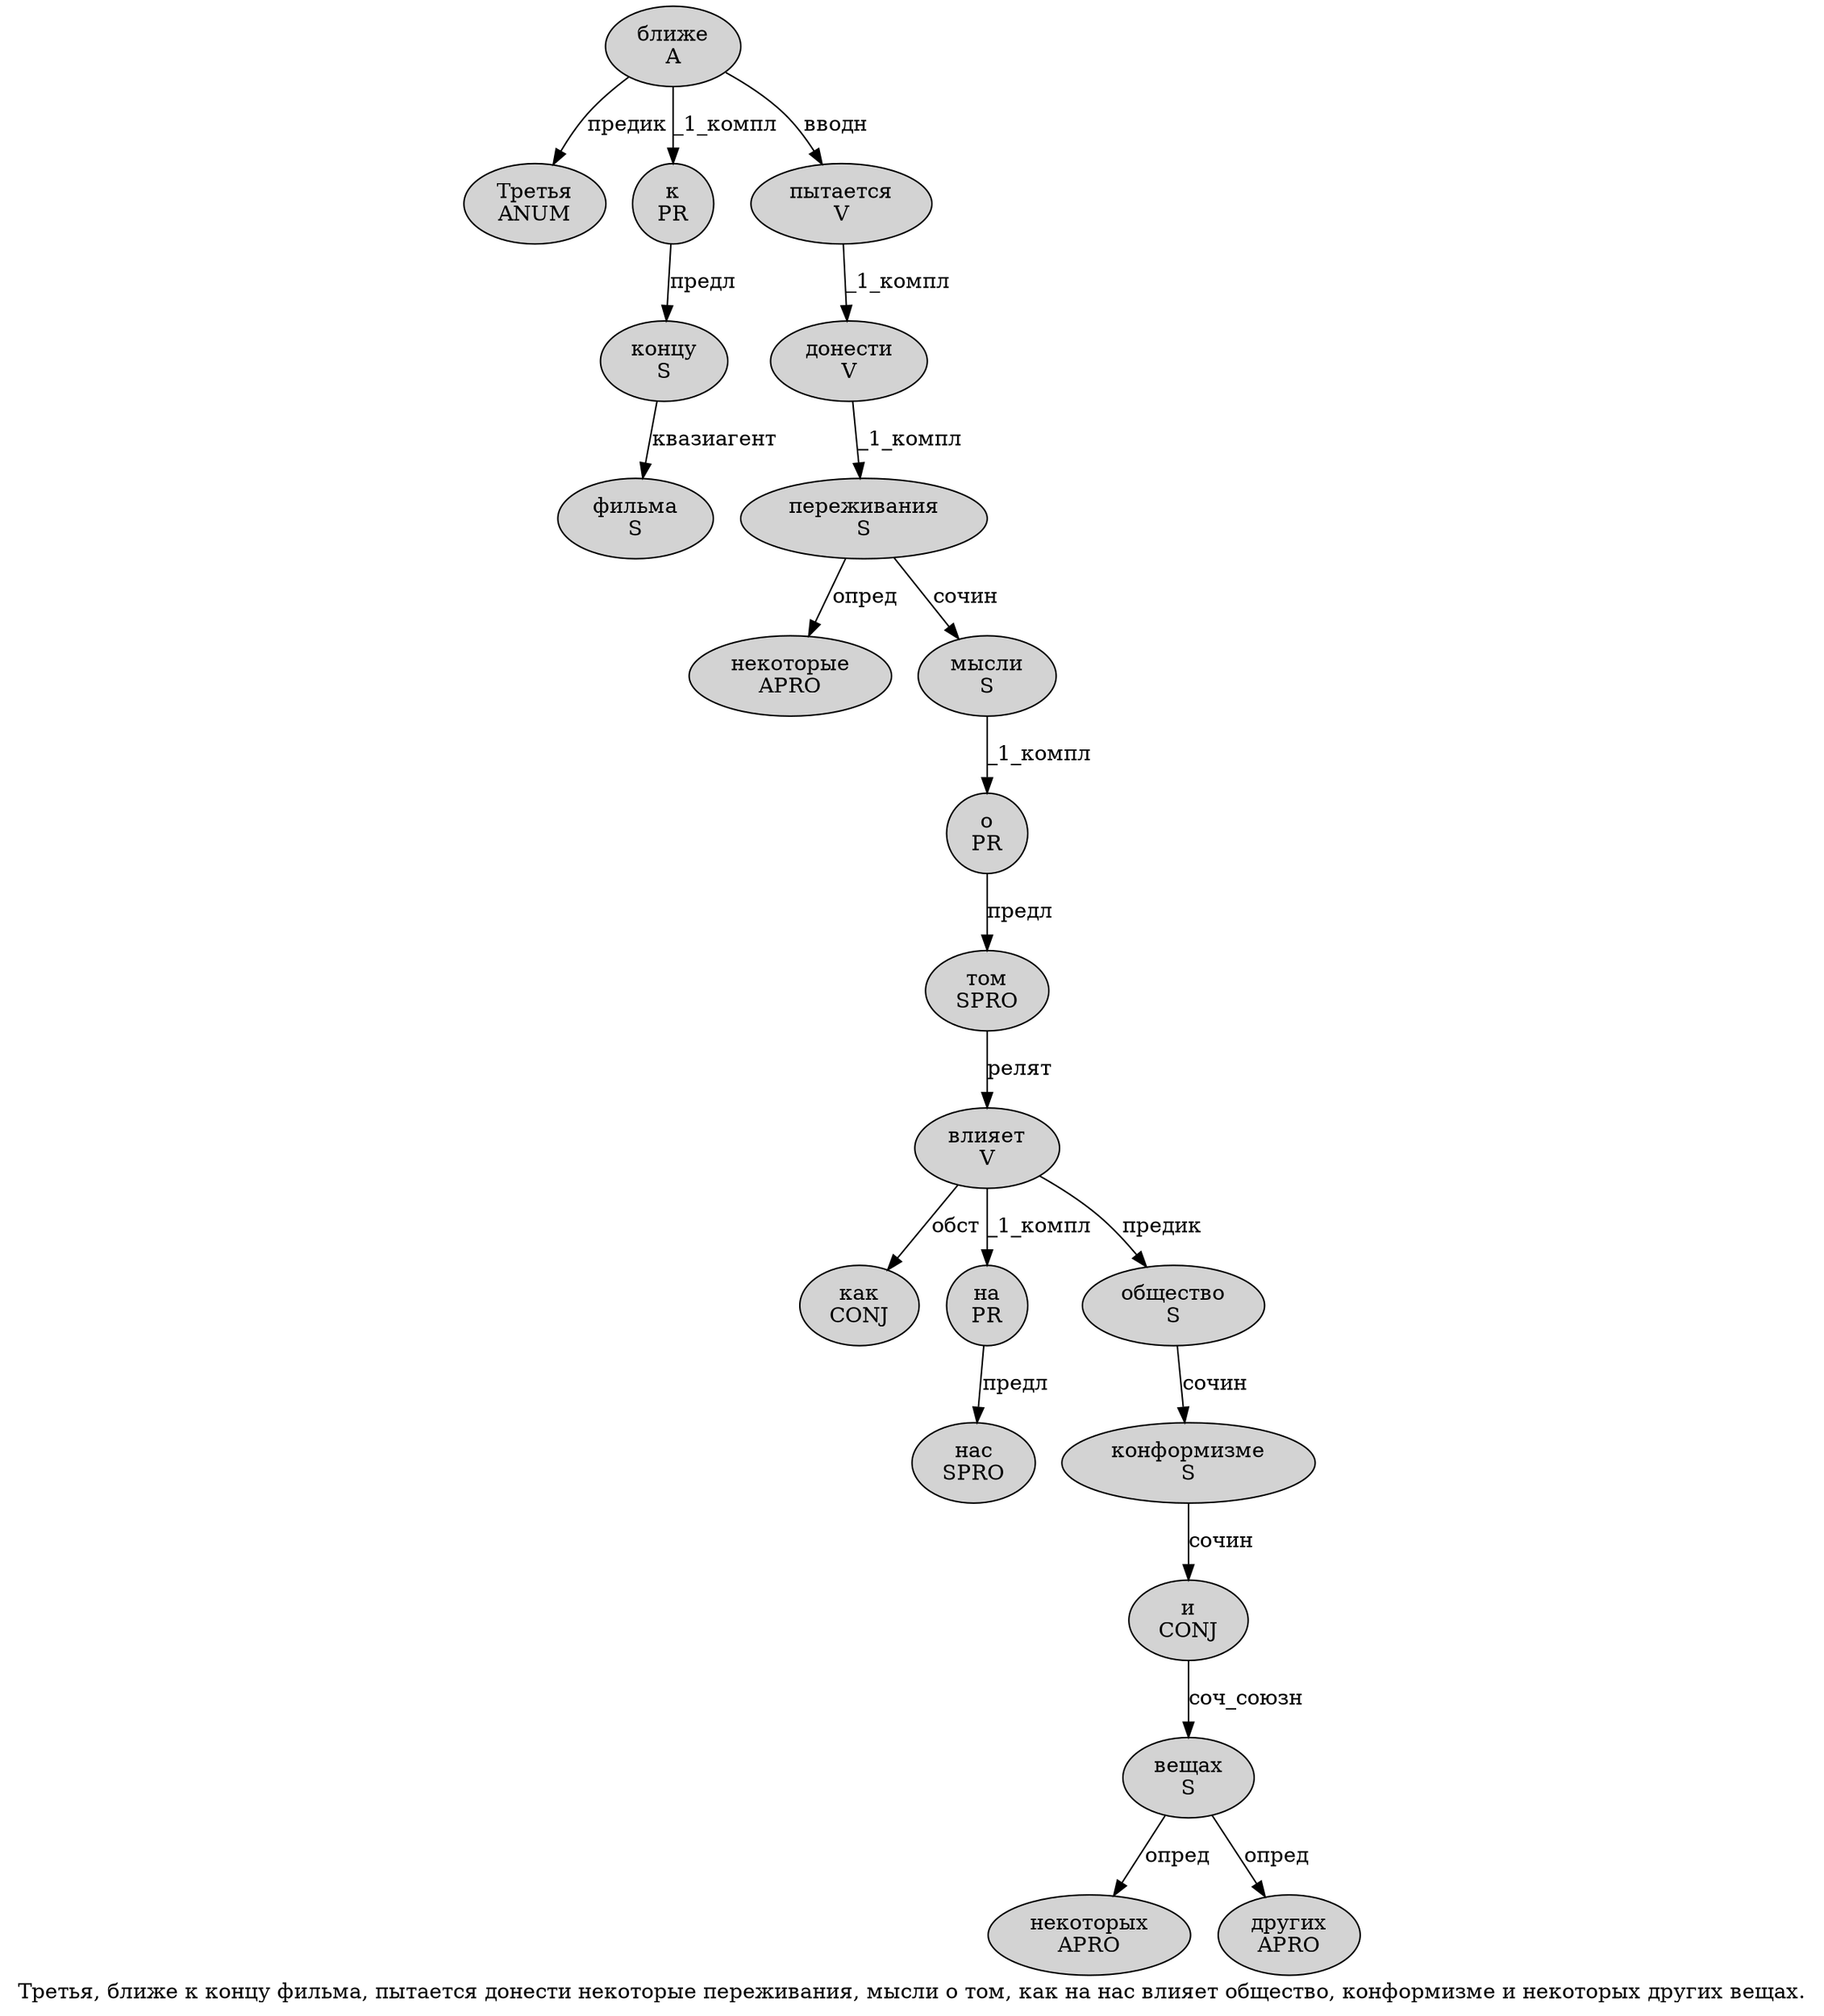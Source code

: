 digraph SENTENCE_4215 {
	graph [label="Третья, ближе к концу фильма, пытается донести некоторые переживания, мысли о том, как на нас влияет общество, конформизме и некоторых других вещах."]
	node [style=filled]
		0 [label="Третья
ANUM" color="" fillcolor=lightgray penwidth=1 shape=ellipse]
		2 [label="ближе
A" color="" fillcolor=lightgray penwidth=1 shape=ellipse]
		3 [label="к
PR" color="" fillcolor=lightgray penwidth=1 shape=ellipse]
		4 [label="концу
S" color="" fillcolor=lightgray penwidth=1 shape=ellipse]
		5 [label="фильма
S" color="" fillcolor=lightgray penwidth=1 shape=ellipse]
		7 [label="пытается
V" color="" fillcolor=lightgray penwidth=1 shape=ellipse]
		8 [label="донести
V" color="" fillcolor=lightgray penwidth=1 shape=ellipse]
		9 [label="некоторые
APRO" color="" fillcolor=lightgray penwidth=1 shape=ellipse]
		10 [label="переживания
S" color="" fillcolor=lightgray penwidth=1 shape=ellipse]
		12 [label="мысли
S" color="" fillcolor=lightgray penwidth=1 shape=ellipse]
		13 [label="о
PR" color="" fillcolor=lightgray penwidth=1 shape=ellipse]
		14 [label="том
SPRO" color="" fillcolor=lightgray penwidth=1 shape=ellipse]
		16 [label="как
CONJ" color="" fillcolor=lightgray penwidth=1 shape=ellipse]
		17 [label="на
PR" color="" fillcolor=lightgray penwidth=1 shape=ellipse]
		18 [label="нас
SPRO" color="" fillcolor=lightgray penwidth=1 shape=ellipse]
		19 [label="влияет
V" color="" fillcolor=lightgray penwidth=1 shape=ellipse]
		20 [label="общество
S" color="" fillcolor=lightgray penwidth=1 shape=ellipse]
		22 [label="конформизме
S" color="" fillcolor=lightgray penwidth=1 shape=ellipse]
		23 [label="и
CONJ" color="" fillcolor=lightgray penwidth=1 shape=ellipse]
		24 [label="некоторых
APRO" color="" fillcolor=lightgray penwidth=1 shape=ellipse]
		25 [label="других
APRO" color="" fillcolor=lightgray penwidth=1 shape=ellipse]
		26 [label="вещах
S" color="" fillcolor=lightgray penwidth=1 shape=ellipse]
			3 -> 4 [label="предл"]
			12 -> 13 [label="_1_компл"]
			14 -> 19 [label="релят"]
			19 -> 16 [label="обст"]
			19 -> 17 [label="_1_компл"]
			19 -> 20 [label="предик"]
			8 -> 10 [label="_1_компл"]
			13 -> 14 [label="предл"]
			20 -> 22 [label="сочин"]
			10 -> 9 [label="опред"]
			10 -> 12 [label="сочин"]
			7 -> 8 [label="_1_компл"]
			23 -> 26 [label="соч_союзн"]
			22 -> 23 [label="сочин"]
			4 -> 5 [label="квазиагент"]
			2 -> 0 [label="предик"]
			2 -> 3 [label="_1_компл"]
			2 -> 7 [label="вводн"]
			26 -> 24 [label="опред"]
			26 -> 25 [label="опред"]
			17 -> 18 [label="предл"]
}
